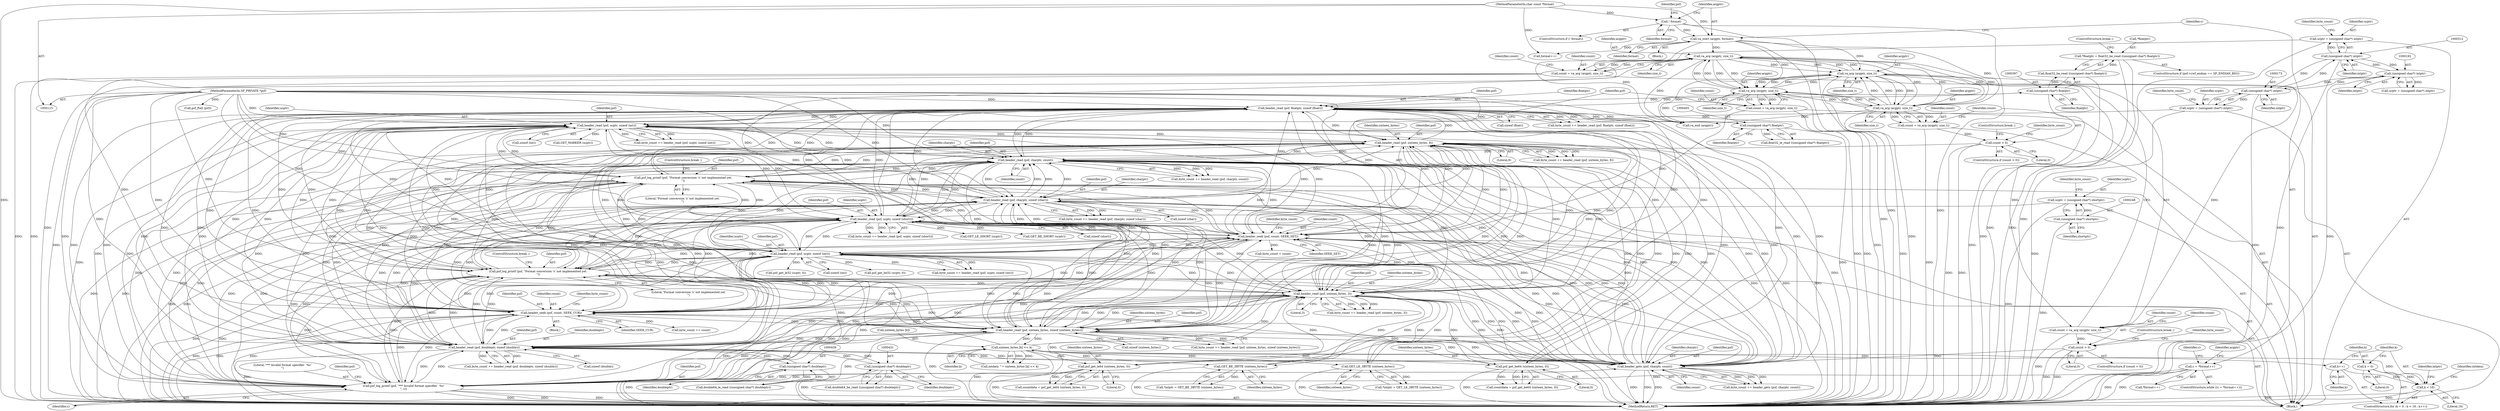 digraph "1_libsndfile_708e996c87c5fae77b104ccfeb8f6db784c32074_16@API" {
"1000392" [label="(Call,*floatptr = float32_be_read ((unsigned char*) floatptr))"];
"1000395" [label="(Call,float32_be_read ((unsigned char*) floatptr))"];
"1000396" [label="(Call,(unsigned char*) floatptr)"];
"1000381" [label="(Call,header_read (psf, floatptr, sizeof (float)))"];
"1000177" [label="(Call,header_read (psf, ucptr, sizeof (int)))"];
"1000348" [label="(Call,header_read (psf, sixteen_bytes, 8))"];
"1000459" [label="(Call,header_read (psf, charptr, count))"];
"1000482" [label="(Call,psf_log_printf (psf, \"Format conversion 'z' not implemented yet.\n\"))"];
"1000492" [label="(Call,header_seek (psf, count, SEEK_SET))"];
"1000518" [label="(Call,psf_log_printf (psf, \"*** Invalid format specifier `%c'\n\", c))"];
"1000476" [label="(Call,header_gets (psf, charptr, count))"];
"1000415" [label="(Call,header_read (psf, doubleptr, sizeof (double)))"];
"1000196" [label="(Call,header_read (psf, sixteen_bytes, sizeof (sixteen_bytes)))"];
"1000509" [label="(Call,header_seek (psf, count, SEEK_CUR))"];
"1000282" [label="(Call,header_read (psf, sixteen_bytes, 3))"];
"1000443" [label="(Call,psf_log_printf (psf, \"Format conversion 's' not implemented yet.\n\"))"];
"1000316" [label="(Call,header_read (psf, ucptr, sizeof (int)))"];
"1000252" [label="(Call,header_read (psf, ucptr, sizeof (short)))"];
"1000234" [label="(Call,header_read (psf, charptr, sizeof (char)))"];
"1000116" [label="(MethodParameterIn,SF_PRIVATE *psf)"];
"1000245" [label="(Call,ucptr = (unsigned char*) shortptr)"];
"1000247" [label="(Call,(unsigned char*) shortptr)"];
"1000309" [label="(Call,ucptr = (unsigned char*) intptr)"];
"1000311" [label="(Call,(unsigned char*) intptr)"];
"1000191" [label="(Call,(unsigned char*) intptr)"];
"1000172" [label="(Call,(unsigned char*) intptr)"];
"1000360" [label="(Call,psf_get_be64 (sixteen_bytes, 0))"];
"1000217" [label="(Call,sixteen_bytes [k] << k)"];
"1000210" [label="(Call,k < 16)"];
"1000213" [label="(Call,k++)"];
"1000207" [label="(Call,k = 0)"];
"1000295" [label="(Call,GET_BE_3BYTE (sixteen_bytes))"];
"1000301" [label="(Call,GET_LE_3BYTE (sixteen_bytes))"];
"1000366" [label="(Call,psf_get_le64 (sixteen_bytes, 0))"];
"1000501" [label="(Call,count = va_arg (argptr, size_t))"];
"1000503" [label="(Call,va_arg (argptr, size_t))"];
"1000467" [label="(Call,va_arg (argptr, size_t))"];
"1000489" [label="(Call,va_arg (argptr, size_t))"];
"1000142" [label="(Call,va_start (argptr, format))"];
"1000137" [label="(Call,! format)"];
"1000117" [label="(MethodParameterIn,char const *format)"];
"1000450" [label="(Call,va_arg (argptr, size_t))"];
"1000438" [label="(Call,(unsigned char*) doubleptr)"];
"1000430" [label="(Call,(unsigned char*) doubleptr)"];
"1000471" [label="(Call,count > 0)"];
"1000465" [label="(Call,count = va_arg (argptr, size_t))"];
"1000146" [label="(Call,c = *format++)"];
"1000487" [label="(Call,count = va_arg (argptr, size_t))"];
"1000454" [label="(Call,count > 0)"];
"1000448" [label="(Call,count = va_arg (argptr, size_t))"];
"1000170" [label="(Call,ucptr = (unsigned char*) intptr)"];
"1000404" [label="(Call,(unsigned char*) floatptr)"];
"1000283" [label="(Identifier,psf)"];
"1000224" [label="(Identifier,intptr)"];
"1000465" [label="(Call,count = va_arg (argptr, size_t))"];
"1000177" [label="(Call,header_read (psf, ucptr, sizeof (int)))"];
"1000438" [label="(Call,(unsigned char*) doubleptr)"];
"1000491" [label="(Identifier,size_t)"];
"1000443" [label="(Call,psf_log_printf (psf, \"Format conversion 's' not implemented yet.\n\"))"];
"1000137" [label="(Call,! format)"];
"1000507" [label="(Identifier,count)"];
"1000252" [label="(Call,header_read (psf, ucptr, sizeof (short)))"];
"1000367" [label="(Identifier,sixteen_bytes)"];
"1000118" [label="(Block,)"];
"1000416" [label="(Identifier,psf)"];
"1000463" [label="(ControlStructure,break ;)"];
"1000492" [label="(Call,header_seek (psf, count, SEEK_SET))"];
"1000406" [label="(Identifier,floatptr)"];
"1000458" [label="(Identifier,byte_count)"];
"1000386" [label="(ControlStructure,if (psf->rwf_endian == SF_ENDIAN_BIG))"];
"1000484" [label="(Literal,\"Format conversion 'z' not implemented yet.\n\")"];
"1000503" [label="(Call,va_arg (argptr, size_t))"];
"1000417" [label="(Identifier,doubleptr)"];
"1000250" [label="(Call,byte_count += header_read (psf, ucptr, sizeof (short)))"];
"1000272" [label="(Call,GET_LE_SHORT (ucptr))"];
"1000510" [label="(Identifier,psf)"];
"1000364" [label="(Call,countdata = psf_get_le64 (sixteen_bytes, 0))"];
"1000472" [label="(Identifier,count)"];
"1000302" [label="(Identifier,sixteen_bytes)"];
"1000213" [label="(Call,k++)"];
"1000301" [label="(Call,GET_LE_3BYTE (sixteen_bytes))"];
"1000432" [label="(Identifier,doubleptr)"];
"1000473" [label="(Literal,0)"];
"1000519" [label="(Identifier,psf)"];
"1000175" [label="(Call,byte_count += header_read (psf, ucptr, sizeof (int)))"];
"1000497" [label="(Identifier,byte_count)"];
"1000362" [label="(Literal,0)"];
"1000180" [label="(Call,sizeof (int))"];
"1000298" [label="(Call,*intptr = GET_LE_3BYTE (sixteen_bytes))"];
"1000450" [label="(Call,va_arg (argptr, size_t))"];
"1000456" [label="(Literal,0)"];
"1000470" [label="(ControlStructure,if (count > 0))"];
"1000172" [label="(Call,(unsigned char*) intptr)"];
"1000246" [label="(Identifier,ucptr)"];
"1000404" [label="(Call,(unsigned char*) floatptr)"];
"1000179" [label="(Identifier,ucptr)"];
"1000316" [label="(Call,header_read (psf, ucptr, sizeof (int)))"];
"1000185" [label="(Call,GET_MARKER (ucptr))"];
"1000199" [label="(Call,sizeof (sixteen_bytes))"];
"1000460" [label="(Identifier,psf)"];
"1000209" [label="(Literal,0)"];
"1000116" [label="(MethodParameterIn,SF_PRIVATE *psf)"];
"1000520" [label="(Literal,\"*** Invalid format specifier `%c'\n\")"];
"1000330" [label="(Call,psf_get_be32 (ucptr, 0))"];
"1000361" [label="(Identifier,sixteen_bytes)"];
"1000496" [label="(Call,byte_count = count)"];
"1000194" [label="(Call,byte_count += header_read (psf, sixteen_bytes, sizeof (sixteen_bytes)))"];
"1000366" [label="(Call,psf_get_le64 (sixteen_bytes, 0))"];
"1000524" [label="(Identifier,psf)"];
"1000480" [label="(ControlStructure,break ;)"];
"1000253" [label="(Identifier,psf)"];
"1000513" [label="(Call,byte_count += count)"];
"1000381" [label="(Call,header_read (psf, floatptr, sizeof (float)))"];
"1000212" [label="(Literal,16)"];
"1000429" [label="(Call,double64_be_read ((unsigned char*) doubleptr))"];
"1000198" [label="(Identifier,sixteen_bytes)"];
"1000140" [label="(Call,psf_ftell (psf))"];
"1000191" [label="(Call,(unsigned char*) intptr)"];
"1000505" [label="(Identifier,size_t)"];
"1000217" [label="(Call,sixteen_bytes [k] << k)"];
"1000485" [label="(ControlStructure,break ;)"];
"1000418" [label="(Call,sizeof (double))"];
"1000138" [label="(Identifier,format)"];
"1000392" [label="(Call,*floatptr = float32_be_read ((unsigned char*) floatptr))"];
"1000415" [label="(Call,header_read (psf, doubleptr, sizeof (double)))"];
"1000144" [label="(Identifier,format)"];
"1000117" [label="(MethodParameterIn,char const *format)"];
"1000189" [label="(Call,ucptr = (unsigned char*) intptr)"];
"1000382" [label="(Identifier,psf)"];
"1000384" [label="(Call,sizeof (float))"];
"1000235" [label="(Identifier,psf)"];
"1000284" [label="(Identifier,sixteen_bytes)"];
"1000446" [label="(ControlStructure,break ;)"];
"1000245" [label="(Call,ucptr = (unsigned char*) shortptr)"];
"1000282" [label="(Call,header_read (psf, sixteen_bytes, 3))"];
"1000437" [label="(Call,double64_le_read ((unsigned char*) doubleptr))"];
"1000148" [label="(Call,*format++)"];
"1000153" [label="(Identifier,c)"];
"1000350" [label="(Identifier,sixteen_bytes)"];
"1000232" [label="(Call,byte_count += header_read (psf, charptr, sizeof (char)))"];
"1000154" [label="(Block,)"];
"1000511" [label="(Identifier,count)"];
"1000396" [label="(Call,(unsigned char*) floatptr)"];
"1000448" [label="(Call,count = va_arg (argptr, size_t))"];
"1000216" [label="(Identifier,intdata)"];
"1000393" [label="(Call,*floatptr)"];
"1000474" [label="(Call,byte_count += header_gets (psf, charptr, count))"];
"1000444" [label="(Identifier,psf)"];
"1000451" [label="(Identifier,argptr)"];
"1000459" [label="(Call,header_read (psf, charptr, count))"];
"1000379" [label="(Call,byte_count += header_read (psf, floatptr, sizeof (float)))"];
"1000493" [label="(Identifier,psf)"];
"1000143" [label="(Identifier,argptr)"];
"1000532" [label="(MethodReturn,RET)"];
"1000452" [label="(Identifier,size_t)"];
"1000440" [label="(Identifier,doubleptr)"];
"1000254" [label="(Identifier,ucptr)"];
"1000488" [label="(Identifier,count)"];
"1000455" [label="(Identifier,count)"];
"1000461" [label="(Identifier,charptr)"];
"1000476" [label="(Call,header_gets (psf, charptr, count))"];
"1000285" [label="(Literal,3)"];
"1000141" [label="(Identifier,psf)"];
"1000309" [label="(Call,ucptr = (unsigned char*) intptr)"];
"1000383" [label="(Identifier,floatptr)"];
"1000314" [label="(Call,byte_count += header_read (psf, ucptr, sizeof (int)))"];
"1000337" [label="(Call,psf_get_le32 (ucptr, 0))"];
"1000521" [label="(Identifier,c)"];
"1000292" [label="(Call,*intptr = GET_BE_3BYTE (sixteen_bytes))"];
"1000142" [label="(Call,va_start (argptr, format))"];
"1000266" [label="(Call,GET_BE_SHORT (ucptr))"];
"1000315" [label="(Identifier,byte_count)"];
"1000211" [label="(Identifier,k)"];
"1000234" [label="(Call,header_read (psf, charptr, sizeof (char)))"];
"1000489" [label="(Call,va_arg (argptr, size_t))"];
"1000197" [label="(Identifier,psf)"];
"1000475" [label="(Identifier,byte_count)"];
"1000468" [label="(Identifier,argptr)"];
"1000318" [label="(Identifier,ucptr)"];
"1000176" [label="(Identifier,byte_count)"];
"1000478" [label="(Identifier,charptr)"];
"1000407" [label="(ControlStructure,break ;)"];
"1000170" [label="(Call,ucptr = (unsigned char*) intptr)"];
"1000146" [label="(Call,c = *format++)"];
"1000351" [label="(Literal,8)"];
"1000494" [label="(Identifier,count)"];
"1000490" [label="(Identifier,argptr)"];
"1000483" [label="(Identifier,psf)"];
"1000518" [label="(Call,psf_log_printf (psf, \"*** Invalid format specifier `%c'\n\", c))"];
"1000196" [label="(Call,header_read (psf, sixteen_bytes, sizeof (sixteen_bytes)))"];
"1000346" [label="(Call,byte_count += header_read (psf, sixteen_bytes, 8))"];
"1000502" [label="(Identifier,count)"];
"1000349" [label="(Identifier,psf)"];
"1000479" [label="(Identifier,count)"];
"1000149" [label="(Call,format++)"];
"1000445" [label="(Literal,\"Format conversion 's' not implemented yet.\n\")"];
"1000467" [label="(Call,va_arg (argptr, size_t))"];
"1000495" [label="(Identifier,SEEK_SET)"];
"1000147" [label="(Identifier,c)"];
"1000471" [label="(Call,count > 0)"];
"1000193" [label="(Identifier,intptr)"];
"1000449" [label="(Identifier,count)"];
"1000512" [label="(Identifier,SEEK_CUR)"];
"1000207" [label="(Call,k = 0)"];
"1000255" [label="(Call,sizeof (short))"];
"1000529" [label="(Identifier,argptr)"];
"1000477" [label="(Identifier,psf)"];
"1000280" [label="(Call,byte_count += header_read (psf, sixteen_bytes, 3))"];
"1000348" [label="(Call,header_read (psf, sixteen_bytes, 8))"];
"1000454" [label="(Call,count > 0)"];
"1000313" [label="(Identifier,intptr)"];
"1000218" [label="(Call,sixteen_bytes [k])"];
"1000469" [label="(Identifier,size_t)"];
"1000210" [label="(Call,k < 16)"];
"1000368" [label="(Literal,0)"];
"1000509" [label="(Call,header_seek (psf, count, SEEK_CUR))"];
"1000295" [label="(Call,GET_BE_3BYTE (sixteen_bytes))"];
"1000296" [label="(Identifier,sixteen_bytes)"];
"1000247" [label="(Call,(unsigned char*) shortptr)"];
"1000174" [label="(Identifier,intptr)"];
"1000514" [label="(Identifier,byte_count)"];
"1000508" [label="(Block,)"];
"1000251" [label="(Identifier,byte_count)"];
"1000453" [label="(ControlStructure,if (count > 0))"];
"1000145" [label="(ControlStructure,while ((c = *format++)))"];
"1000171" [label="(Identifier,ucptr)"];
"1000311" [label="(Call,(unsigned char*) intptr)"];
"1000395" [label="(Call,float32_be_read ((unsigned char*) floatptr))"];
"1000214" [label="(Identifier,k)"];
"1000178" [label="(Identifier,psf)"];
"1000457" [label="(Call,byte_count += header_read (psf, charptr, count))"];
"1000236" [label="(Identifier,charptr)"];
"1000501" [label="(Call,count = va_arg (argptr, size_t))"];
"1000487" [label="(Call,count = va_arg (argptr, size_t))"];
"1000249" [label="(Identifier,shortptr)"];
"1000466" [label="(Identifier,count)"];
"1000413" [label="(Call,byte_count += header_read (psf, doubleptr, sizeof (double)))"];
"1000528" [label="(Call,va_end (argptr))"];
"1000358" [label="(Call,countdata = psf_get_be64 (sixteen_bytes, 0))"];
"1000221" [label="(Identifier,k)"];
"1000215" [label="(Call,intdata ^= sixteen_bytes [k] << k)"];
"1000237" [label="(Call,sizeof (char))"];
"1000206" [label="(ControlStructure,for (k = 0 ; k < 16 ; k++))"];
"1000319" [label="(Call,sizeof (int))"];
"1000482" [label="(Call,psf_log_printf (psf, \"Format conversion 'z' not implemented yet.\n\"))"];
"1000430" [label="(Call,(unsigned char*) doubleptr)"];
"1000504" [label="(Identifier,argptr)"];
"1000398" [label="(Identifier,floatptr)"];
"1000360" [label="(Call,psf_get_be64 (sixteen_bytes, 0))"];
"1000317" [label="(Identifier,psf)"];
"1000208" [label="(Identifier,k)"];
"1000462" [label="(Identifier,count)"];
"1000403" [label="(Call,float32_le_read ((unsigned char*) floatptr))"];
"1000310" [label="(Identifier,ucptr)"];
"1000136" [label="(ControlStructure,if (! format))"];
"1000392" -> "1000386"  [label="AST: "];
"1000392" -> "1000395"  [label="CFG: "];
"1000393" -> "1000392"  [label="AST: "];
"1000395" -> "1000392"  [label="AST: "];
"1000407" -> "1000392"  [label="CFG: "];
"1000392" -> "1000532"  [label="DDG: "];
"1000392" -> "1000532"  [label="DDG: "];
"1000395" -> "1000392"  [label="DDG: "];
"1000395" -> "1000396"  [label="CFG: "];
"1000396" -> "1000395"  [label="AST: "];
"1000395" -> "1000532"  [label="DDG: "];
"1000396" -> "1000395"  [label="DDG: "];
"1000396" -> "1000398"  [label="CFG: "];
"1000397" -> "1000396"  [label="AST: "];
"1000398" -> "1000396"  [label="AST: "];
"1000396" -> "1000532"  [label="DDG: "];
"1000396" -> "1000381"  [label="DDG: "];
"1000381" -> "1000396"  [label="DDG: "];
"1000381" -> "1000379"  [label="AST: "];
"1000381" -> "1000384"  [label="CFG: "];
"1000382" -> "1000381"  [label="AST: "];
"1000383" -> "1000381"  [label="AST: "];
"1000384" -> "1000381"  [label="AST: "];
"1000379" -> "1000381"  [label="CFG: "];
"1000381" -> "1000532"  [label="DDG: "];
"1000381" -> "1000177"  [label="DDG: "];
"1000381" -> "1000196"  [label="DDG: "];
"1000381" -> "1000234"  [label="DDG: "];
"1000381" -> "1000252"  [label="DDG: "];
"1000381" -> "1000282"  [label="DDG: "];
"1000381" -> "1000316"  [label="DDG: "];
"1000381" -> "1000348"  [label="DDG: "];
"1000381" -> "1000379"  [label="DDG: "];
"1000381" -> "1000379"  [label="DDG: "];
"1000177" -> "1000381"  [label="DDG: "];
"1000348" -> "1000381"  [label="DDG: "];
"1000459" -> "1000381"  [label="DDG: "];
"1000482" -> "1000381"  [label="DDG: "];
"1000492" -> "1000381"  [label="DDG: "];
"1000518" -> "1000381"  [label="DDG: "];
"1000476" -> "1000381"  [label="DDG: "];
"1000415" -> "1000381"  [label="DDG: "];
"1000196" -> "1000381"  [label="DDG: "];
"1000509" -> "1000381"  [label="DDG: "];
"1000282" -> "1000381"  [label="DDG: "];
"1000443" -> "1000381"  [label="DDG: "];
"1000316" -> "1000381"  [label="DDG: "];
"1000252" -> "1000381"  [label="DDG: "];
"1000234" -> "1000381"  [label="DDG: "];
"1000116" -> "1000381"  [label="DDG: "];
"1000404" -> "1000381"  [label="DDG: "];
"1000381" -> "1000404"  [label="DDG: "];
"1000381" -> "1000415"  [label="DDG: "];
"1000381" -> "1000443"  [label="DDG: "];
"1000381" -> "1000459"  [label="DDG: "];
"1000381" -> "1000476"  [label="DDG: "];
"1000381" -> "1000482"  [label="DDG: "];
"1000381" -> "1000492"  [label="DDG: "];
"1000381" -> "1000509"  [label="DDG: "];
"1000381" -> "1000518"  [label="DDG: "];
"1000177" -> "1000175"  [label="AST: "];
"1000177" -> "1000180"  [label="CFG: "];
"1000178" -> "1000177"  [label="AST: "];
"1000179" -> "1000177"  [label="AST: "];
"1000180" -> "1000177"  [label="AST: "];
"1000175" -> "1000177"  [label="CFG: "];
"1000177" -> "1000532"  [label="DDG: "];
"1000177" -> "1000175"  [label="DDG: "];
"1000177" -> "1000175"  [label="DDG: "];
"1000348" -> "1000177"  [label="DDG: "];
"1000459" -> "1000177"  [label="DDG: "];
"1000482" -> "1000177"  [label="DDG: "];
"1000492" -> "1000177"  [label="DDG: "];
"1000518" -> "1000177"  [label="DDG: "];
"1000476" -> "1000177"  [label="DDG: "];
"1000415" -> "1000177"  [label="DDG: "];
"1000196" -> "1000177"  [label="DDG: "];
"1000509" -> "1000177"  [label="DDG: "];
"1000282" -> "1000177"  [label="DDG: "];
"1000443" -> "1000177"  [label="DDG: "];
"1000316" -> "1000177"  [label="DDG: "];
"1000252" -> "1000177"  [label="DDG: "];
"1000234" -> "1000177"  [label="DDG: "];
"1000116" -> "1000177"  [label="DDG: "];
"1000170" -> "1000177"  [label="DDG: "];
"1000177" -> "1000185"  [label="DDG: "];
"1000177" -> "1000196"  [label="DDG: "];
"1000177" -> "1000234"  [label="DDG: "];
"1000177" -> "1000252"  [label="DDG: "];
"1000177" -> "1000282"  [label="DDG: "];
"1000177" -> "1000316"  [label="DDG: "];
"1000177" -> "1000348"  [label="DDG: "];
"1000177" -> "1000415"  [label="DDG: "];
"1000177" -> "1000443"  [label="DDG: "];
"1000177" -> "1000459"  [label="DDG: "];
"1000177" -> "1000476"  [label="DDG: "];
"1000177" -> "1000482"  [label="DDG: "];
"1000177" -> "1000492"  [label="DDG: "];
"1000177" -> "1000509"  [label="DDG: "];
"1000177" -> "1000518"  [label="DDG: "];
"1000348" -> "1000346"  [label="AST: "];
"1000348" -> "1000351"  [label="CFG: "];
"1000349" -> "1000348"  [label="AST: "];
"1000350" -> "1000348"  [label="AST: "];
"1000351" -> "1000348"  [label="AST: "];
"1000346" -> "1000348"  [label="CFG: "];
"1000348" -> "1000532"  [label="DDG: "];
"1000348" -> "1000196"  [label="DDG: "];
"1000348" -> "1000234"  [label="DDG: "];
"1000348" -> "1000252"  [label="DDG: "];
"1000348" -> "1000282"  [label="DDG: "];
"1000348" -> "1000316"  [label="DDG: "];
"1000348" -> "1000346"  [label="DDG: "];
"1000348" -> "1000346"  [label="DDG: "];
"1000348" -> "1000346"  [label="DDG: "];
"1000459" -> "1000348"  [label="DDG: "];
"1000482" -> "1000348"  [label="DDG: "];
"1000492" -> "1000348"  [label="DDG: "];
"1000518" -> "1000348"  [label="DDG: "];
"1000476" -> "1000348"  [label="DDG: "];
"1000415" -> "1000348"  [label="DDG: "];
"1000196" -> "1000348"  [label="DDG: "];
"1000196" -> "1000348"  [label="DDG: "];
"1000509" -> "1000348"  [label="DDG: "];
"1000282" -> "1000348"  [label="DDG: "];
"1000443" -> "1000348"  [label="DDG: "];
"1000316" -> "1000348"  [label="DDG: "];
"1000252" -> "1000348"  [label="DDG: "];
"1000234" -> "1000348"  [label="DDG: "];
"1000116" -> "1000348"  [label="DDG: "];
"1000360" -> "1000348"  [label="DDG: "];
"1000295" -> "1000348"  [label="DDG: "];
"1000217" -> "1000348"  [label="DDG: "];
"1000301" -> "1000348"  [label="DDG: "];
"1000366" -> "1000348"  [label="DDG: "];
"1000348" -> "1000360"  [label="DDG: "];
"1000348" -> "1000366"  [label="DDG: "];
"1000348" -> "1000415"  [label="DDG: "];
"1000348" -> "1000443"  [label="DDG: "];
"1000348" -> "1000459"  [label="DDG: "];
"1000348" -> "1000476"  [label="DDG: "];
"1000348" -> "1000482"  [label="DDG: "];
"1000348" -> "1000492"  [label="DDG: "];
"1000348" -> "1000509"  [label="DDG: "];
"1000348" -> "1000518"  [label="DDG: "];
"1000459" -> "1000457"  [label="AST: "];
"1000459" -> "1000462"  [label="CFG: "];
"1000460" -> "1000459"  [label="AST: "];
"1000461" -> "1000459"  [label="AST: "];
"1000462" -> "1000459"  [label="AST: "];
"1000457" -> "1000459"  [label="CFG: "];
"1000459" -> "1000532"  [label="DDG: "];
"1000459" -> "1000532"  [label="DDG: "];
"1000459" -> "1000532"  [label="DDG: "];
"1000459" -> "1000196"  [label="DDG: "];
"1000459" -> "1000234"  [label="DDG: "];
"1000459" -> "1000234"  [label="DDG: "];
"1000459" -> "1000252"  [label="DDG: "];
"1000459" -> "1000282"  [label="DDG: "];
"1000459" -> "1000316"  [label="DDG: "];
"1000459" -> "1000415"  [label="DDG: "];
"1000459" -> "1000443"  [label="DDG: "];
"1000459" -> "1000457"  [label="DDG: "];
"1000459" -> "1000457"  [label="DDG: "];
"1000459" -> "1000457"  [label="DDG: "];
"1000482" -> "1000459"  [label="DDG: "];
"1000492" -> "1000459"  [label="DDG: "];
"1000518" -> "1000459"  [label="DDG: "];
"1000476" -> "1000459"  [label="DDG: "];
"1000476" -> "1000459"  [label="DDG: "];
"1000415" -> "1000459"  [label="DDG: "];
"1000196" -> "1000459"  [label="DDG: "];
"1000509" -> "1000459"  [label="DDG: "];
"1000282" -> "1000459"  [label="DDG: "];
"1000443" -> "1000459"  [label="DDG: "];
"1000316" -> "1000459"  [label="DDG: "];
"1000252" -> "1000459"  [label="DDG: "];
"1000234" -> "1000459"  [label="DDG: "];
"1000234" -> "1000459"  [label="DDG: "];
"1000116" -> "1000459"  [label="DDG: "];
"1000454" -> "1000459"  [label="DDG: "];
"1000459" -> "1000476"  [label="DDG: "];
"1000459" -> "1000476"  [label="DDG: "];
"1000459" -> "1000482"  [label="DDG: "];
"1000459" -> "1000492"  [label="DDG: "];
"1000459" -> "1000509"  [label="DDG: "];
"1000459" -> "1000518"  [label="DDG: "];
"1000482" -> "1000154"  [label="AST: "];
"1000482" -> "1000484"  [label="CFG: "];
"1000483" -> "1000482"  [label="AST: "];
"1000484" -> "1000482"  [label="AST: "];
"1000485" -> "1000482"  [label="CFG: "];
"1000482" -> "1000532"  [label="DDG: "];
"1000482" -> "1000532"  [label="DDG: "];
"1000482" -> "1000196"  [label="DDG: "];
"1000482" -> "1000234"  [label="DDG: "];
"1000482" -> "1000252"  [label="DDG: "];
"1000482" -> "1000282"  [label="DDG: "];
"1000482" -> "1000316"  [label="DDG: "];
"1000482" -> "1000415"  [label="DDG: "];
"1000482" -> "1000443"  [label="DDG: "];
"1000482" -> "1000476"  [label="DDG: "];
"1000492" -> "1000482"  [label="DDG: "];
"1000518" -> "1000482"  [label="DDG: "];
"1000476" -> "1000482"  [label="DDG: "];
"1000415" -> "1000482"  [label="DDG: "];
"1000196" -> "1000482"  [label="DDG: "];
"1000509" -> "1000482"  [label="DDG: "];
"1000282" -> "1000482"  [label="DDG: "];
"1000443" -> "1000482"  [label="DDG: "];
"1000316" -> "1000482"  [label="DDG: "];
"1000252" -> "1000482"  [label="DDG: "];
"1000234" -> "1000482"  [label="DDG: "];
"1000116" -> "1000482"  [label="DDG: "];
"1000482" -> "1000492"  [label="DDG: "];
"1000482" -> "1000509"  [label="DDG: "];
"1000482" -> "1000518"  [label="DDG: "];
"1000492" -> "1000154"  [label="AST: "];
"1000492" -> "1000495"  [label="CFG: "];
"1000493" -> "1000492"  [label="AST: "];
"1000494" -> "1000492"  [label="AST: "];
"1000495" -> "1000492"  [label="AST: "];
"1000497" -> "1000492"  [label="CFG: "];
"1000492" -> "1000532"  [label="DDG: "];
"1000492" -> "1000532"  [label="DDG: "];
"1000492" -> "1000532"  [label="DDG: "];
"1000492" -> "1000196"  [label="DDG: "];
"1000492" -> "1000234"  [label="DDG: "];
"1000492" -> "1000252"  [label="DDG: "];
"1000492" -> "1000282"  [label="DDG: "];
"1000492" -> "1000316"  [label="DDG: "];
"1000492" -> "1000415"  [label="DDG: "];
"1000492" -> "1000443"  [label="DDG: "];
"1000492" -> "1000476"  [label="DDG: "];
"1000518" -> "1000492"  [label="DDG: "];
"1000476" -> "1000492"  [label="DDG: "];
"1000415" -> "1000492"  [label="DDG: "];
"1000196" -> "1000492"  [label="DDG: "];
"1000509" -> "1000492"  [label="DDG: "];
"1000282" -> "1000492"  [label="DDG: "];
"1000443" -> "1000492"  [label="DDG: "];
"1000316" -> "1000492"  [label="DDG: "];
"1000252" -> "1000492"  [label="DDG: "];
"1000234" -> "1000492"  [label="DDG: "];
"1000116" -> "1000492"  [label="DDG: "];
"1000487" -> "1000492"  [label="DDG: "];
"1000492" -> "1000496"  [label="DDG: "];
"1000492" -> "1000509"  [label="DDG: "];
"1000492" -> "1000518"  [label="DDG: "];
"1000518" -> "1000154"  [label="AST: "];
"1000518" -> "1000521"  [label="CFG: "];
"1000519" -> "1000518"  [label="AST: "];
"1000520" -> "1000518"  [label="AST: "];
"1000521" -> "1000518"  [label="AST: "];
"1000524" -> "1000518"  [label="CFG: "];
"1000518" -> "1000532"  [label="DDG: "];
"1000518" -> "1000532"  [label="DDG: "];
"1000518" -> "1000532"  [label="DDG: "];
"1000518" -> "1000196"  [label="DDG: "];
"1000518" -> "1000234"  [label="DDG: "];
"1000518" -> "1000252"  [label="DDG: "];
"1000518" -> "1000282"  [label="DDG: "];
"1000518" -> "1000316"  [label="DDG: "];
"1000518" -> "1000415"  [label="DDG: "];
"1000518" -> "1000443"  [label="DDG: "];
"1000518" -> "1000476"  [label="DDG: "];
"1000518" -> "1000509"  [label="DDG: "];
"1000476" -> "1000518"  [label="DDG: "];
"1000415" -> "1000518"  [label="DDG: "];
"1000196" -> "1000518"  [label="DDG: "];
"1000509" -> "1000518"  [label="DDG: "];
"1000282" -> "1000518"  [label="DDG: "];
"1000443" -> "1000518"  [label="DDG: "];
"1000316" -> "1000518"  [label="DDG: "];
"1000252" -> "1000518"  [label="DDG: "];
"1000234" -> "1000518"  [label="DDG: "];
"1000116" -> "1000518"  [label="DDG: "];
"1000146" -> "1000518"  [label="DDG: "];
"1000476" -> "1000474"  [label="AST: "];
"1000476" -> "1000479"  [label="CFG: "];
"1000477" -> "1000476"  [label="AST: "];
"1000478" -> "1000476"  [label="AST: "];
"1000479" -> "1000476"  [label="AST: "];
"1000474" -> "1000476"  [label="CFG: "];
"1000476" -> "1000532"  [label="DDG: "];
"1000476" -> "1000532"  [label="DDG: "];
"1000476" -> "1000532"  [label="DDG: "];
"1000476" -> "1000196"  [label="DDG: "];
"1000476" -> "1000234"  [label="DDG: "];
"1000476" -> "1000234"  [label="DDG: "];
"1000476" -> "1000252"  [label="DDG: "];
"1000476" -> "1000282"  [label="DDG: "];
"1000476" -> "1000316"  [label="DDG: "];
"1000476" -> "1000415"  [label="DDG: "];
"1000476" -> "1000443"  [label="DDG: "];
"1000476" -> "1000474"  [label="DDG: "];
"1000476" -> "1000474"  [label="DDG: "];
"1000476" -> "1000474"  [label="DDG: "];
"1000415" -> "1000476"  [label="DDG: "];
"1000196" -> "1000476"  [label="DDG: "];
"1000509" -> "1000476"  [label="DDG: "];
"1000282" -> "1000476"  [label="DDG: "];
"1000443" -> "1000476"  [label="DDG: "];
"1000316" -> "1000476"  [label="DDG: "];
"1000252" -> "1000476"  [label="DDG: "];
"1000234" -> "1000476"  [label="DDG: "];
"1000234" -> "1000476"  [label="DDG: "];
"1000116" -> "1000476"  [label="DDG: "];
"1000471" -> "1000476"  [label="DDG: "];
"1000476" -> "1000509"  [label="DDG: "];
"1000415" -> "1000413"  [label="AST: "];
"1000415" -> "1000418"  [label="CFG: "];
"1000416" -> "1000415"  [label="AST: "];
"1000417" -> "1000415"  [label="AST: "];
"1000418" -> "1000415"  [label="AST: "];
"1000413" -> "1000415"  [label="CFG: "];
"1000415" -> "1000532"  [label="DDG: "];
"1000415" -> "1000196"  [label="DDG: "];
"1000415" -> "1000234"  [label="DDG: "];
"1000415" -> "1000252"  [label="DDG: "];
"1000415" -> "1000282"  [label="DDG: "];
"1000415" -> "1000316"  [label="DDG: "];
"1000415" -> "1000413"  [label="DDG: "];
"1000415" -> "1000413"  [label="DDG: "];
"1000196" -> "1000415"  [label="DDG: "];
"1000509" -> "1000415"  [label="DDG: "];
"1000282" -> "1000415"  [label="DDG: "];
"1000443" -> "1000415"  [label="DDG: "];
"1000316" -> "1000415"  [label="DDG: "];
"1000252" -> "1000415"  [label="DDG: "];
"1000234" -> "1000415"  [label="DDG: "];
"1000116" -> "1000415"  [label="DDG: "];
"1000438" -> "1000415"  [label="DDG: "];
"1000430" -> "1000415"  [label="DDG: "];
"1000415" -> "1000430"  [label="DDG: "];
"1000415" -> "1000438"  [label="DDG: "];
"1000415" -> "1000443"  [label="DDG: "];
"1000415" -> "1000509"  [label="DDG: "];
"1000196" -> "1000194"  [label="AST: "];
"1000196" -> "1000199"  [label="CFG: "];
"1000197" -> "1000196"  [label="AST: "];
"1000198" -> "1000196"  [label="AST: "];
"1000199" -> "1000196"  [label="AST: "];
"1000194" -> "1000196"  [label="CFG: "];
"1000196" -> "1000532"  [label="DDG: "];
"1000196" -> "1000532"  [label="DDG: "];
"1000196" -> "1000194"  [label="DDG: "];
"1000196" -> "1000194"  [label="DDG: "];
"1000509" -> "1000196"  [label="DDG: "];
"1000282" -> "1000196"  [label="DDG: "];
"1000443" -> "1000196"  [label="DDG: "];
"1000316" -> "1000196"  [label="DDG: "];
"1000252" -> "1000196"  [label="DDG: "];
"1000234" -> "1000196"  [label="DDG: "];
"1000116" -> "1000196"  [label="DDG: "];
"1000217" -> "1000196"  [label="DDG: "];
"1000196" -> "1000217"  [label="DDG: "];
"1000196" -> "1000234"  [label="DDG: "];
"1000196" -> "1000252"  [label="DDG: "];
"1000196" -> "1000282"  [label="DDG: "];
"1000196" -> "1000282"  [label="DDG: "];
"1000196" -> "1000316"  [label="DDG: "];
"1000196" -> "1000443"  [label="DDG: "];
"1000196" -> "1000509"  [label="DDG: "];
"1000509" -> "1000508"  [label="AST: "];
"1000509" -> "1000512"  [label="CFG: "];
"1000510" -> "1000509"  [label="AST: "];
"1000511" -> "1000509"  [label="AST: "];
"1000512" -> "1000509"  [label="AST: "];
"1000514" -> "1000509"  [label="CFG: "];
"1000509" -> "1000532"  [label="DDG: "];
"1000509" -> "1000532"  [label="DDG: "];
"1000509" -> "1000532"  [label="DDG: "];
"1000509" -> "1000234"  [label="DDG: "];
"1000509" -> "1000252"  [label="DDG: "];
"1000509" -> "1000282"  [label="DDG: "];
"1000509" -> "1000316"  [label="DDG: "];
"1000509" -> "1000443"  [label="DDG: "];
"1000282" -> "1000509"  [label="DDG: "];
"1000443" -> "1000509"  [label="DDG: "];
"1000316" -> "1000509"  [label="DDG: "];
"1000252" -> "1000509"  [label="DDG: "];
"1000234" -> "1000509"  [label="DDG: "];
"1000116" -> "1000509"  [label="DDG: "];
"1000501" -> "1000509"  [label="DDG: "];
"1000509" -> "1000513"  [label="DDG: "];
"1000282" -> "1000280"  [label="AST: "];
"1000282" -> "1000285"  [label="CFG: "];
"1000283" -> "1000282"  [label="AST: "];
"1000284" -> "1000282"  [label="AST: "];
"1000285" -> "1000282"  [label="AST: "];
"1000280" -> "1000282"  [label="CFG: "];
"1000282" -> "1000532"  [label="DDG: "];
"1000282" -> "1000234"  [label="DDG: "];
"1000282" -> "1000252"  [label="DDG: "];
"1000282" -> "1000280"  [label="DDG: "];
"1000282" -> "1000280"  [label="DDG: "];
"1000282" -> "1000280"  [label="DDG: "];
"1000443" -> "1000282"  [label="DDG: "];
"1000316" -> "1000282"  [label="DDG: "];
"1000252" -> "1000282"  [label="DDG: "];
"1000234" -> "1000282"  [label="DDG: "];
"1000116" -> "1000282"  [label="DDG: "];
"1000360" -> "1000282"  [label="DDG: "];
"1000295" -> "1000282"  [label="DDG: "];
"1000217" -> "1000282"  [label="DDG: "];
"1000301" -> "1000282"  [label="DDG: "];
"1000366" -> "1000282"  [label="DDG: "];
"1000282" -> "1000295"  [label="DDG: "];
"1000282" -> "1000301"  [label="DDG: "];
"1000282" -> "1000316"  [label="DDG: "];
"1000282" -> "1000443"  [label="DDG: "];
"1000443" -> "1000154"  [label="AST: "];
"1000443" -> "1000445"  [label="CFG: "];
"1000444" -> "1000443"  [label="AST: "];
"1000445" -> "1000443"  [label="AST: "];
"1000446" -> "1000443"  [label="CFG: "];
"1000443" -> "1000532"  [label="DDG: "];
"1000443" -> "1000532"  [label="DDG: "];
"1000443" -> "1000234"  [label="DDG: "];
"1000443" -> "1000252"  [label="DDG: "];
"1000443" -> "1000316"  [label="DDG: "];
"1000316" -> "1000443"  [label="DDG: "];
"1000252" -> "1000443"  [label="DDG: "];
"1000234" -> "1000443"  [label="DDG: "];
"1000116" -> "1000443"  [label="DDG: "];
"1000316" -> "1000314"  [label="AST: "];
"1000316" -> "1000319"  [label="CFG: "];
"1000317" -> "1000316"  [label="AST: "];
"1000318" -> "1000316"  [label="AST: "];
"1000319" -> "1000316"  [label="AST: "];
"1000314" -> "1000316"  [label="CFG: "];
"1000316" -> "1000532"  [label="DDG: "];
"1000316" -> "1000234"  [label="DDG: "];
"1000316" -> "1000252"  [label="DDG: "];
"1000316" -> "1000314"  [label="DDG: "];
"1000316" -> "1000314"  [label="DDG: "];
"1000252" -> "1000316"  [label="DDG: "];
"1000234" -> "1000316"  [label="DDG: "];
"1000116" -> "1000316"  [label="DDG: "];
"1000309" -> "1000316"  [label="DDG: "];
"1000316" -> "1000330"  [label="DDG: "];
"1000316" -> "1000337"  [label="DDG: "];
"1000252" -> "1000250"  [label="AST: "];
"1000252" -> "1000255"  [label="CFG: "];
"1000253" -> "1000252"  [label="AST: "];
"1000254" -> "1000252"  [label="AST: "];
"1000255" -> "1000252"  [label="AST: "];
"1000250" -> "1000252"  [label="CFG: "];
"1000252" -> "1000532"  [label="DDG: "];
"1000252" -> "1000234"  [label="DDG: "];
"1000252" -> "1000250"  [label="DDG: "];
"1000252" -> "1000250"  [label="DDG: "];
"1000234" -> "1000252"  [label="DDG: "];
"1000116" -> "1000252"  [label="DDG: "];
"1000245" -> "1000252"  [label="DDG: "];
"1000252" -> "1000266"  [label="DDG: "];
"1000252" -> "1000272"  [label="DDG: "];
"1000234" -> "1000232"  [label="AST: "];
"1000234" -> "1000237"  [label="CFG: "];
"1000235" -> "1000234"  [label="AST: "];
"1000236" -> "1000234"  [label="AST: "];
"1000237" -> "1000234"  [label="AST: "];
"1000232" -> "1000234"  [label="CFG: "];
"1000234" -> "1000532"  [label="DDG: "];
"1000234" -> "1000532"  [label="DDG: "];
"1000234" -> "1000232"  [label="DDG: "];
"1000234" -> "1000232"  [label="DDG: "];
"1000116" -> "1000234"  [label="DDG: "];
"1000116" -> "1000115"  [label="AST: "];
"1000116" -> "1000532"  [label="DDG: "];
"1000116" -> "1000140"  [label="DDG: "];
"1000245" -> "1000154"  [label="AST: "];
"1000245" -> "1000247"  [label="CFG: "];
"1000246" -> "1000245"  [label="AST: "];
"1000247" -> "1000245"  [label="AST: "];
"1000251" -> "1000245"  [label="CFG: "];
"1000245" -> "1000532"  [label="DDG: "];
"1000247" -> "1000245"  [label="DDG: "];
"1000247" -> "1000249"  [label="CFG: "];
"1000248" -> "1000247"  [label="AST: "];
"1000249" -> "1000247"  [label="AST: "];
"1000247" -> "1000532"  [label="DDG: "];
"1000309" -> "1000154"  [label="AST: "];
"1000309" -> "1000311"  [label="CFG: "];
"1000310" -> "1000309"  [label="AST: "];
"1000311" -> "1000309"  [label="AST: "];
"1000315" -> "1000309"  [label="CFG: "];
"1000309" -> "1000532"  [label="DDG: "];
"1000311" -> "1000309"  [label="DDG: "];
"1000311" -> "1000313"  [label="CFG: "];
"1000312" -> "1000311"  [label="AST: "];
"1000313" -> "1000311"  [label="AST: "];
"1000311" -> "1000532"  [label="DDG: "];
"1000311" -> "1000172"  [label="DDG: "];
"1000311" -> "1000191"  [label="DDG: "];
"1000191" -> "1000311"  [label="DDG: "];
"1000172" -> "1000311"  [label="DDG: "];
"1000191" -> "1000189"  [label="AST: "];
"1000191" -> "1000193"  [label="CFG: "];
"1000192" -> "1000191"  [label="AST: "];
"1000193" -> "1000191"  [label="AST: "];
"1000189" -> "1000191"  [label="CFG: "];
"1000191" -> "1000532"  [label="DDG: "];
"1000191" -> "1000172"  [label="DDG: "];
"1000191" -> "1000189"  [label="DDG: "];
"1000172" -> "1000191"  [label="DDG: "];
"1000172" -> "1000170"  [label="AST: "];
"1000172" -> "1000174"  [label="CFG: "];
"1000173" -> "1000172"  [label="AST: "];
"1000174" -> "1000172"  [label="AST: "];
"1000170" -> "1000172"  [label="CFG: "];
"1000172" -> "1000532"  [label="DDG: "];
"1000172" -> "1000170"  [label="DDG: "];
"1000360" -> "1000358"  [label="AST: "];
"1000360" -> "1000362"  [label="CFG: "];
"1000361" -> "1000360"  [label="AST: "];
"1000362" -> "1000360"  [label="AST: "];
"1000358" -> "1000360"  [label="CFG: "];
"1000360" -> "1000532"  [label="DDG: "];
"1000360" -> "1000358"  [label="DDG: "];
"1000360" -> "1000358"  [label="DDG: "];
"1000217" -> "1000360"  [label="DDG: "];
"1000217" -> "1000215"  [label="AST: "];
"1000217" -> "1000221"  [label="CFG: "];
"1000218" -> "1000217"  [label="AST: "];
"1000221" -> "1000217"  [label="AST: "];
"1000215" -> "1000217"  [label="CFG: "];
"1000217" -> "1000532"  [label="DDG: "];
"1000217" -> "1000213"  [label="DDG: "];
"1000217" -> "1000215"  [label="DDG: "];
"1000217" -> "1000215"  [label="DDG: "];
"1000210" -> "1000217"  [label="DDG: "];
"1000217" -> "1000295"  [label="DDG: "];
"1000217" -> "1000301"  [label="DDG: "];
"1000217" -> "1000366"  [label="DDG: "];
"1000210" -> "1000206"  [label="AST: "];
"1000210" -> "1000212"  [label="CFG: "];
"1000211" -> "1000210"  [label="AST: "];
"1000212" -> "1000210"  [label="AST: "];
"1000216" -> "1000210"  [label="CFG: "];
"1000224" -> "1000210"  [label="CFG: "];
"1000210" -> "1000532"  [label="DDG: "];
"1000210" -> "1000532"  [label="DDG: "];
"1000213" -> "1000210"  [label="DDG: "];
"1000207" -> "1000210"  [label="DDG: "];
"1000213" -> "1000206"  [label="AST: "];
"1000213" -> "1000214"  [label="CFG: "];
"1000214" -> "1000213"  [label="AST: "];
"1000211" -> "1000213"  [label="CFG: "];
"1000207" -> "1000206"  [label="AST: "];
"1000207" -> "1000209"  [label="CFG: "];
"1000208" -> "1000207"  [label="AST: "];
"1000209" -> "1000207"  [label="AST: "];
"1000211" -> "1000207"  [label="CFG: "];
"1000295" -> "1000292"  [label="AST: "];
"1000295" -> "1000296"  [label="CFG: "];
"1000296" -> "1000295"  [label="AST: "];
"1000292" -> "1000295"  [label="CFG: "];
"1000295" -> "1000532"  [label="DDG: "];
"1000295" -> "1000292"  [label="DDG: "];
"1000301" -> "1000298"  [label="AST: "];
"1000301" -> "1000302"  [label="CFG: "];
"1000302" -> "1000301"  [label="AST: "];
"1000298" -> "1000301"  [label="CFG: "];
"1000301" -> "1000532"  [label="DDG: "];
"1000301" -> "1000298"  [label="DDG: "];
"1000366" -> "1000364"  [label="AST: "];
"1000366" -> "1000368"  [label="CFG: "];
"1000367" -> "1000366"  [label="AST: "];
"1000368" -> "1000366"  [label="AST: "];
"1000364" -> "1000366"  [label="CFG: "];
"1000366" -> "1000532"  [label="DDG: "];
"1000366" -> "1000364"  [label="DDG: "];
"1000366" -> "1000364"  [label="DDG: "];
"1000501" -> "1000154"  [label="AST: "];
"1000501" -> "1000503"  [label="CFG: "];
"1000502" -> "1000501"  [label="AST: "];
"1000503" -> "1000501"  [label="AST: "];
"1000507" -> "1000501"  [label="CFG: "];
"1000501" -> "1000532"  [label="DDG: "];
"1000501" -> "1000532"  [label="DDG: "];
"1000503" -> "1000501"  [label="DDG: "];
"1000503" -> "1000501"  [label="DDG: "];
"1000503" -> "1000505"  [label="CFG: "];
"1000504" -> "1000503"  [label="AST: "];
"1000505" -> "1000503"  [label="AST: "];
"1000503" -> "1000532"  [label="DDG: "];
"1000503" -> "1000450"  [label="DDG: "];
"1000503" -> "1000450"  [label="DDG: "];
"1000503" -> "1000467"  [label="DDG: "];
"1000503" -> "1000467"  [label="DDG: "];
"1000503" -> "1000489"  [label="DDG: "];
"1000503" -> "1000489"  [label="DDG: "];
"1000467" -> "1000503"  [label="DDG: "];
"1000467" -> "1000503"  [label="DDG: "];
"1000489" -> "1000503"  [label="DDG: "];
"1000489" -> "1000503"  [label="DDG: "];
"1000142" -> "1000503"  [label="DDG: "];
"1000450" -> "1000503"  [label="DDG: "];
"1000450" -> "1000503"  [label="DDG: "];
"1000503" -> "1000528"  [label="DDG: "];
"1000467" -> "1000465"  [label="AST: "];
"1000467" -> "1000469"  [label="CFG: "];
"1000468" -> "1000467"  [label="AST: "];
"1000469" -> "1000467"  [label="AST: "];
"1000465" -> "1000467"  [label="CFG: "];
"1000467" -> "1000532"  [label="DDG: "];
"1000467" -> "1000450"  [label="DDG: "];
"1000467" -> "1000450"  [label="DDG: "];
"1000467" -> "1000465"  [label="DDG: "];
"1000467" -> "1000465"  [label="DDG: "];
"1000489" -> "1000467"  [label="DDG: "];
"1000489" -> "1000467"  [label="DDG: "];
"1000142" -> "1000467"  [label="DDG: "];
"1000450" -> "1000467"  [label="DDG: "];
"1000450" -> "1000467"  [label="DDG: "];
"1000467" -> "1000489"  [label="DDG: "];
"1000467" -> "1000489"  [label="DDG: "];
"1000467" -> "1000528"  [label="DDG: "];
"1000489" -> "1000487"  [label="AST: "];
"1000489" -> "1000491"  [label="CFG: "];
"1000490" -> "1000489"  [label="AST: "];
"1000491" -> "1000489"  [label="AST: "];
"1000487" -> "1000489"  [label="CFG: "];
"1000489" -> "1000532"  [label="DDG: "];
"1000489" -> "1000450"  [label="DDG: "];
"1000489" -> "1000450"  [label="DDG: "];
"1000489" -> "1000487"  [label="DDG: "];
"1000489" -> "1000487"  [label="DDG: "];
"1000142" -> "1000489"  [label="DDG: "];
"1000450" -> "1000489"  [label="DDG: "];
"1000450" -> "1000489"  [label="DDG: "];
"1000489" -> "1000528"  [label="DDG: "];
"1000142" -> "1000118"  [label="AST: "];
"1000142" -> "1000144"  [label="CFG: "];
"1000143" -> "1000142"  [label="AST: "];
"1000144" -> "1000142"  [label="AST: "];
"1000147" -> "1000142"  [label="CFG: "];
"1000142" -> "1000532"  [label="DDG: "];
"1000137" -> "1000142"  [label="DDG: "];
"1000117" -> "1000142"  [label="DDG: "];
"1000142" -> "1000149"  [label="DDG: "];
"1000142" -> "1000450"  [label="DDG: "];
"1000142" -> "1000528"  [label="DDG: "];
"1000137" -> "1000136"  [label="AST: "];
"1000137" -> "1000138"  [label="CFG: "];
"1000138" -> "1000137"  [label="AST: "];
"1000141" -> "1000137"  [label="CFG: "];
"1000143" -> "1000137"  [label="CFG: "];
"1000137" -> "1000532"  [label="DDG: "];
"1000137" -> "1000532"  [label="DDG: "];
"1000117" -> "1000137"  [label="DDG: "];
"1000117" -> "1000115"  [label="AST: "];
"1000117" -> "1000532"  [label="DDG: "];
"1000117" -> "1000149"  [label="DDG: "];
"1000450" -> "1000448"  [label="AST: "];
"1000450" -> "1000452"  [label="CFG: "];
"1000451" -> "1000450"  [label="AST: "];
"1000452" -> "1000450"  [label="AST: "];
"1000448" -> "1000450"  [label="CFG: "];
"1000450" -> "1000532"  [label="DDG: "];
"1000450" -> "1000448"  [label="DDG: "];
"1000450" -> "1000448"  [label="DDG: "];
"1000450" -> "1000528"  [label="DDG: "];
"1000438" -> "1000437"  [label="AST: "];
"1000438" -> "1000440"  [label="CFG: "];
"1000439" -> "1000438"  [label="AST: "];
"1000440" -> "1000438"  [label="AST: "];
"1000437" -> "1000438"  [label="CFG: "];
"1000438" -> "1000532"  [label="DDG: "];
"1000438" -> "1000437"  [label="DDG: "];
"1000430" -> "1000429"  [label="AST: "];
"1000430" -> "1000432"  [label="CFG: "];
"1000431" -> "1000430"  [label="AST: "];
"1000432" -> "1000430"  [label="AST: "];
"1000429" -> "1000430"  [label="CFG: "];
"1000430" -> "1000532"  [label="DDG: "];
"1000430" -> "1000429"  [label="DDG: "];
"1000471" -> "1000470"  [label="AST: "];
"1000471" -> "1000473"  [label="CFG: "];
"1000472" -> "1000471"  [label="AST: "];
"1000473" -> "1000471"  [label="AST: "];
"1000475" -> "1000471"  [label="CFG: "];
"1000480" -> "1000471"  [label="CFG: "];
"1000471" -> "1000532"  [label="DDG: "];
"1000471" -> "1000532"  [label="DDG: "];
"1000465" -> "1000471"  [label="DDG: "];
"1000465" -> "1000154"  [label="AST: "];
"1000466" -> "1000465"  [label="AST: "];
"1000472" -> "1000465"  [label="CFG: "];
"1000465" -> "1000532"  [label="DDG: "];
"1000146" -> "1000145"  [label="AST: "];
"1000146" -> "1000148"  [label="CFG: "];
"1000147" -> "1000146"  [label="AST: "];
"1000148" -> "1000146"  [label="AST: "];
"1000153" -> "1000146"  [label="CFG: "];
"1000529" -> "1000146"  [label="CFG: "];
"1000146" -> "1000532"  [label="DDG: "];
"1000146" -> "1000532"  [label="DDG: "];
"1000487" -> "1000154"  [label="AST: "];
"1000488" -> "1000487"  [label="AST: "];
"1000493" -> "1000487"  [label="CFG: "];
"1000487" -> "1000532"  [label="DDG: "];
"1000454" -> "1000453"  [label="AST: "];
"1000454" -> "1000456"  [label="CFG: "];
"1000455" -> "1000454"  [label="AST: "];
"1000456" -> "1000454"  [label="AST: "];
"1000458" -> "1000454"  [label="CFG: "];
"1000463" -> "1000454"  [label="CFG: "];
"1000454" -> "1000532"  [label="DDG: "];
"1000454" -> "1000532"  [label="DDG: "];
"1000448" -> "1000454"  [label="DDG: "];
"1000448" -> "1000154"  [label="AST: "];
"1000449" -> "1000448"  [label="AST: "];
"1000455" -> "1000448"  [label="CFG: "];
"1000448" -> "1000532"  [label="DDG: "];
"1000170" -> "1000154"  [label="AST: "];
"1000171" -> "1000170"  [label="AST: "];
"1000176" -> "1000170"  [label="CFG: "];
"1000170" -> "1000532"  [label="DDG: "];
"1000404" -> "1000403"  [label="AST: "];
"1000404" -> "1000406"  [label="CFG: "];
"1000405" -> "1000404"  [label="AST: "];
"1000406" -> "1000404"  [label="AST: "];
"1000403" -> "1000404"  [label="CFG: "];
"1000404" -> "1000532"  [label="DDG: "];
"1000404" -> "1000403"  [label="DDG: "];
}
